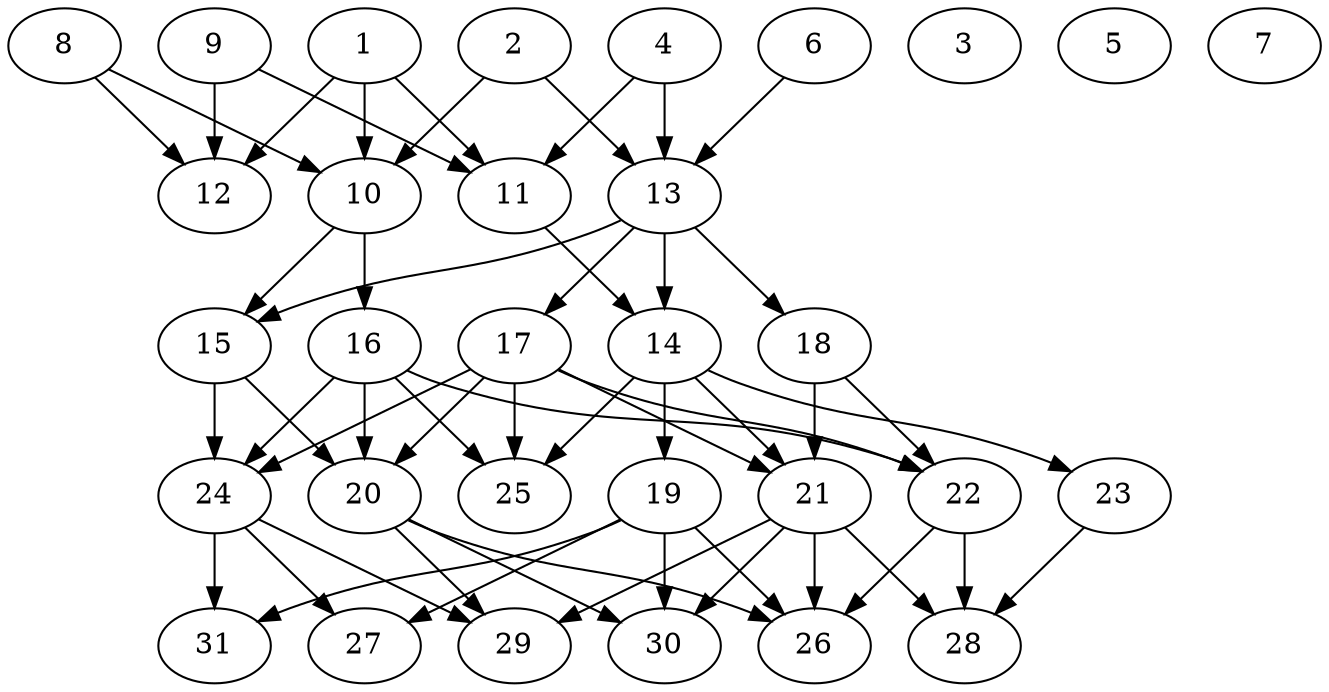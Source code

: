 // DAG (tier=2-normal, mode=compute, n=31, ccr=0.369, fat=0.608, density=0.503, regular=0.443, jump=0.160, mindata=524288, maxdata=8388608)
// DAG automatically generated by daggen at Sun Aug 24 16:33:33 2025
// /home/ermia/Project/Environments/daggen/bin/daggen --dot --ccr 0.369 --fat 0.608 --regular 0.443 --density 0.503 --jump 0.160 --mindata 524288 --maxdata 8388608 -n 31 
digraph G {
  1 [size="10182942160366880", alpha="0.17", expect_size="5091471080183440"]
  1 -> 10 [size ="8355087122432"]
  1 -> 11 [size ="8355087122432"]
  1 -> 12 [size ="8355087122432"]
  2 [size="2686210715280210", alpha="0.04", expect_size="1343105357640105"]
  2 -> 10 [size ="48197661622272"]
  2 -> 13 [size ="48197661622272"]
  3 [size="10431002116907856", alpha="0.18", expect_size="5215501058453928"]
  4 [size="7301236133602661", alpha="0.02", expect_size="3650618066801330"]
  4 -> 11 [size ="444460672483328"]
  4 -> 13 [size ="444460672483328"]
  5 [size="6917949604344896", alpha="0.13", expect_size="3458974802172448"]
  6 [size="644223390721362048", alpha="0.00", expect_size="322111695360681024"]
  6 -> 13 [size ="266365357260800"]
  7 [size="214304105821127049216", alpha="0.16", expect_size="107152052910563524608"]
  8 [size="297149336525456", alpha="0.04", expect_size="148574668262728"]
  8 -> 10 [size ="20466894897152"]
  8 -> 12 [size ="20466894897152"]
  9 [size="4091515226925392", alpha="0.15", expect_size="2045757613462696"]
  9 -> 11 [size ="169492034355200"]
  9 -> 12 [size ="169492034355200"]
  10 [size="33710640914865120", alpha="0.14", expect_size="16855320457432560"]
  10 -> 15 [size ="21233924046848"]
  10 -> 16 [size ="21233924046848"]
  11 [size="34139361053421600768", alpha="0.05", expect_size="17069680526710800384"]
  11 -> 14 [size ="84189948936192"]
  12 [size="270753412372747040", alpha="0.02", expect_size="135376706186373520"]
  13 [size="169142021710858", alpha="0.14", expect_size="84571010855429"]
  13 -> 14 [size ="4819792166912"]
  13 -> 15 [size ="4819792166912"]
  13 -> 17 [size ="4819792166912"]
  13 -> 18 [size ="4819792166912"]
  14 [size="24439899047220740096", alpha="0.20", expect_size="12219949523610370048"]
  14 -> 19 [size ="67373574914048"]
  14 -> 21 [size ="67373574914048"]
  14 -> 23 [size ="67373574914048"]
  14 -> 25 [size ="67373574914048"]
  15 [size="801164562459000832", alpha="0.04", expect_size="400582281229500416"]
  15 -> 20 [size ="6900879982592"]
  15 -> 24 [size ="6900879982592"]
  16 [size="108307598381416448000", alpha="0.01", expect_size="54153799190708224000"]
  16 -> 20 [size ="181772956467200"]
  16 -> 22 [size ="181772956467200"]
  16 -> 24 [size ="181772956467200"]
  16 -> 25 [size ="181772956467200"]
  17 [size="14131485953117650944", alpha="0.08", expect_size="7065742976558825472"]
  17 -> 20 [size ="46760793735168"]
  17 -> 21 [size ="46760793735168"]
  17 -> 22 [size ="46760793735168"]
  17 -> 24 [size ="46760793735168"]
  17 -> 25 [size ="46760793735168"]
  18 [size="27576008728527020", alpha="0.06", expect_size="13788004364263510"]
  18 -> 21 [size ="530047626641408"]
  18 -> 22 [size ="530047626641408"]
  19 [size="23621325422164180992", alpha="0.19", expect_size="11810662711082090496"]
  19 -> 26 [size ="65860672684032"]
  19 -> 27 [size ="65860672684032"]
  19 -> 30 [size ="65860672684032"]
  19 -> 31 [size ="65860672684032"]
  20 [size="535248086620056846336", alpha="0.20", expect_size="267624043310028423168"]
  20 -> 26 [size ="527383740284928"]
  20 -> 29 [size ="527383740284928"]
  20 -> 30 [size ="527383740284928"]
  21 [size="5409822651683724", alpha="0.14", expect_size="2704911325841862"]
  21 -> 26 [size ="96061775413248"]
  21 -> 28 [size ="96061775413248"]
  21 -> 29 [size ="96061775413248"]
  21 -> 30 [size ="96061775413248"]
  22 [size="563055788012555206656", alpha="0.01", expect_size="281527894006277603328"]
  22 -> 26 [size ="545495206330368"]
  22 -> 28 [size ="545495206330368"]
  23 [size="606719961847154944", alpha="0.07", expect_size="303359980923577472"]
  23 -> 28 [size ="399381626880000"]
  24 [size="203696102207642880", alpha="0.13", expect_size="101848051103821440"]
  24 -> 27 [size ="110474955849728"]
  24 -> 29 [size ="110474955849728"]
  24 -> 31 [size ="110474955849728"]
  25 [size="4494694909144691", alpha="0.00", expect_size="2247347454572345"]
  26 [size="3073741480028546", alpha="0.07", expect_size="1536870740014273"]
  27 [size="21555812387871776", alpha="0.16", expect_size="10777906193935888"]
  28 [size="9635810948266622", alpha="0.02", expect_size="4817905474133311"]
  29 [size="68780749185895944", alpha="0.04", expect_size="34390374592947972"]
  30 [size="705298636161998848", alpha="0.14", expect_size="352649318080999424"]
  31 [size="477325850446116421632", alpha="0.07", expect_size="238662925223058210816"]
}